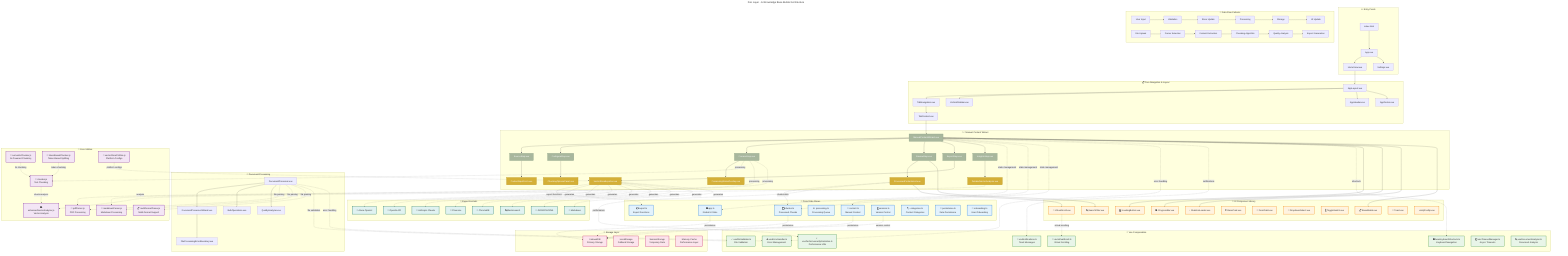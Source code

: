 ---
title: Doc Layer - AI Knowledge Base Builder Architecture
---

graph TB
    subgraph "🌐 Entry Points"
        A[App.vue] --> B[HomeView.vue]
        A --> C[Settings.vue]
        D[index.html] --> A
    end
    
    subgraph "📋 Core Navigation & Layout"
        B --> E[AppLayout.vue]
        E --> F[TabNavigation.vue]
        E --> G[VerticalSidebar.vue]
        E --> H[AppHeader.vue]
        E --> I[AppFooter.vue]
        F --> J[TabContent.vue]
    end
    
    subgraph "🧙‍♂️ Manual Content Wizard"
        J --> K[ManualContentWizard.vue]
        K --> L1[SourceStep.vue]
        K --> L2[ConfigureStep.vue]
        K --> L3[ProcessStep.vue]
        K --> L4[ReviewStep.vue]
        K --> L5[ExportStep.vue]
        K --> L6[InsightsStep.vue]
        
        L1 --> M1[ContentInputForm.vue]
        L2 --> M2[ChunkingOptionsPanel.vue]
        L3 --> M3[ProcessingStatusOverlay.vue]
        L4 --> M4[ProcessedContentsList.vue]
        L5 --> M5[VectorStoreExporter.vue]
        L6 --> M6[DetailedVectorAnalysis.vue]
    end
    
    subgraph "📄 Document Processing"
        N[DocumentProcessor.vue] --> O[DocumentProcessorWizard.vue]
        O --> P1[FileProcessingErrorBoundary.vue]
        N --> P2[BulkOperations.vue]
        N --> P3[QualityAnalyzer.vue]
    end
    
    subgraph "🏪 Pinia State Stores"
        S1[📊 app.ts<br/>Global UI State]
        S2[📝 content.ts<br/>Manual Content]
        S3[🗂️ chunks.ts<br/>Processed Chunks]
        S4[⚙️ processing.ts<br/>Processing Queue]
        S5[📦 export.ts<br/>Export Functions]
        S6[🗄️ versions.ts<br/>Version Control]
        S7[🏷️ categories.ts<br/>Content Categories]
        S8[💾 persistence.ts<br/>Data Persistence]
        S9[🎯 onboarding.ts<br/>User Onboarding]
    end
    
    subgraph "🔧 Core Utilities"
        U1[📄 chunker.js<br/>Text Chunking]
        U2[📖 pdfParser.js<br/>PDF Processing]
        U3[📝 markdownParser.js<br/>Markdown Processing]
        U4[📊 enhancedVectorAnalyzer.js<br/>Vector Analysis]
        U5[🧠 semanticChunker.js<br/>AI-Powered Chunking]
        U6[🔗 tokenBasedChunker.js<br/>Token-Based Splitting]
        U7[📋 multiFormatParser.js<br/>Multi-Format Support]
        U8[🎯 vectorStoreProfiles.js<br/>Platform Configs]
    end
    
    subgraph "🎣 Vue Composables"
        C1[⚠️ useErrorHandler.ts<br/>Error Management]
        C2[🔔 useNotifications.ts<br/>Toast Messages]
        C3[⚡ usePerformanceOptimization.ts<br/>Performance Utils]
        C4[📜 useVirtualScroll.ts<br/>Virtual Scrolling]
        C5[⌨️ useKeyboardShortcuts.ts<br/>Keyboard Navigation]
        C6[✅ useFileValidator.ts<br/>File Validation]
        C7[⏱️ useTimeoutManager.ts<br/>Async Timeouts]
        C8[🔍 useDocumentAnalyzer.ts<br/>Document Analysis]
    end
    
    subgraph "🎨 UI Component Library"
        UI1[🎛️ LoadingButton.vue]
        UI2[📊 ProgressBar.vue]
        UI3[💀 SkeletonLoader.vue]
        UI4[🔍 SearchFilter.vue]
        UI5[📋 BaseModal.vue]
        UI6[🃏 BaseCard.vue]
        UI7[📝 FormField.vue]
        UI8[🔽 DropdownSelect.vue]
        UI9[🎚️ ToggleSwitch.vue]
        UI10[📱 VirtualScroll.vue]
        UI11[🚨 Toast.vue]
        UI12[ℹ️ HelpTooltip.vue]
    end
    
    subgraph "🔄 Data Flow Patterns"
        DF1[User Input] --> DF2[Validation]
        DF2 --> DF3[Store Update]
        DF3 --> DF4[Processing]
        DF4 --> DF5[Storage]
        DF5 --> DF6[UI Update]
        
        DF7[File Upload] --> DF8[Parser Selection]
        DF8 --> DF9[Content Extraction]
        DF9 --> DF10[Chunking Algorithm]
        DF10 --> DF11[Quality Analysis]
        DF11 --> DF12[Export Generation]
    end
    
    subgraph "💾 Storage Layer"
        ST1[IndexedDB<br/>Primary Storage]
        ST2[LocalStorage<br/>Fallback Storage]
        ST3[SessionStorage<br/>Temporary Data]
        ST4[Memory Cache<br/>Performance Layer]
    end
    
    subgraph "🚀 Export Formats"
        EX1[🔷 Azure OpenAI]
        EX2[🧠 OpenAI API]
        EX3[🤖 Anthropic Claude]
        EX4[🌲 Pinecone]
        EX5[🎨 ChromaDB]
        EX6[🔍 Elasticsearch]
        EX7[📄 JSON/CSV/XML]
        EX8[📝 Markdown]
    end
    
    %% Core Connections
    K -.->|state management| S1
    K -.->|state management| S2
    K -.->|state management| S3
    
    L3 -.->|processing| U1
    L3 -.->|processing| U2
    L3 -.->|processing| U3
    
    M4 -.->|chunks data| S3
    M5 -.->|export functions| S5
    M6 -.->|analysis| U4
    
    N -.->|file parsing| U2
    N -.->|file parsing| U3
    N -.->|file parsing| U7
    
    %% Store Dependencies
    S1 -.->|persistence| ST1
    S2 -.->|persistence| ST1
    S3 -.->|persistence| ST1
    S6 -.->|version control| ST1
    
    %% Composable Usage
    K -.->|error handling| C1
    K -.->|notifications| C2
    K -.->|shortcuts| C5
    
    N -.->|file validation| C6
    N -.->|error handling| C1
    
    UI10 -.->|virtual scrolling| C4
    M4 -.->|performance| C3
    
    %% Export Connections
    M5 -.->|generates| EX1
    M5 -.->|generates| EX2
    M5 -.->|generates| EX3
    M5 -.->|generates| EX4
    M5 -.->|generates| EX5
    M5 -.->|generates| EX6
    M5 -.->|generates| EX7
    M5 -.->|generates| EX8
    
    %% Utility Connections
    U1 -.->|chunk analysis| U4
    U5 -.->|AI chunking| U1
    U6 -.->|token chunking| U1
    U8 -.->|platform configs| M5
    
    %% UI Component Usage
    K --> UI1
    K --> UI2
    K --> UI3
    L4 --> UI4
    K --> UI5
    M4 --> UI10
    
    classDef primary fill:#A8B79D,stroke:#8CA085,stroke-width:2px,color:#fff
    classDef secondary fill:#D4AF37,stroke:#B8941F,stroke-width:2px,color:#fff
    classDef store fill:#E3F2FD,stroke:#1976D2,stroke-width:2px
    classDef utility fill:#F3E5F5,stroke:#7B1FA2,stroke-width:2px
    classDef composable fill:#E8F5E8,stroke:#388E3C,stroke-width:2px
    classDef ui fill:#FFF3E0,stroke:#F57C00,stroke-width:2px
    classDef storage fill:#FCE4EC,stroke:#C2185B,stroke-width:2px
    classDef export fill:#E0F2F1,stroke:#00695C,stroke-width:2px
    
    class K,L1,L2,L3,L4,L5,L6 primary
    class M1,M2,M3,M4,M5,M6 secondary
    class S1,S2,S3,S4,S5,S6,S7,S8,S9 store
    class U1,U2,U3,U4,U5,U6,U7,U8 utility
    class C1,C2,C3,C4,C5,C6,C7,C8 composable
    class UI1,UI2,UI3,UI4,UI5,UI6,UI7,UI8,UI9,UI10,UI11,UI12 ui
    class ST1,ST2,ST3,ST4 storage
    class EX1,EX2,EX3,EX4,EX5,EX6,EX7,EX8 export